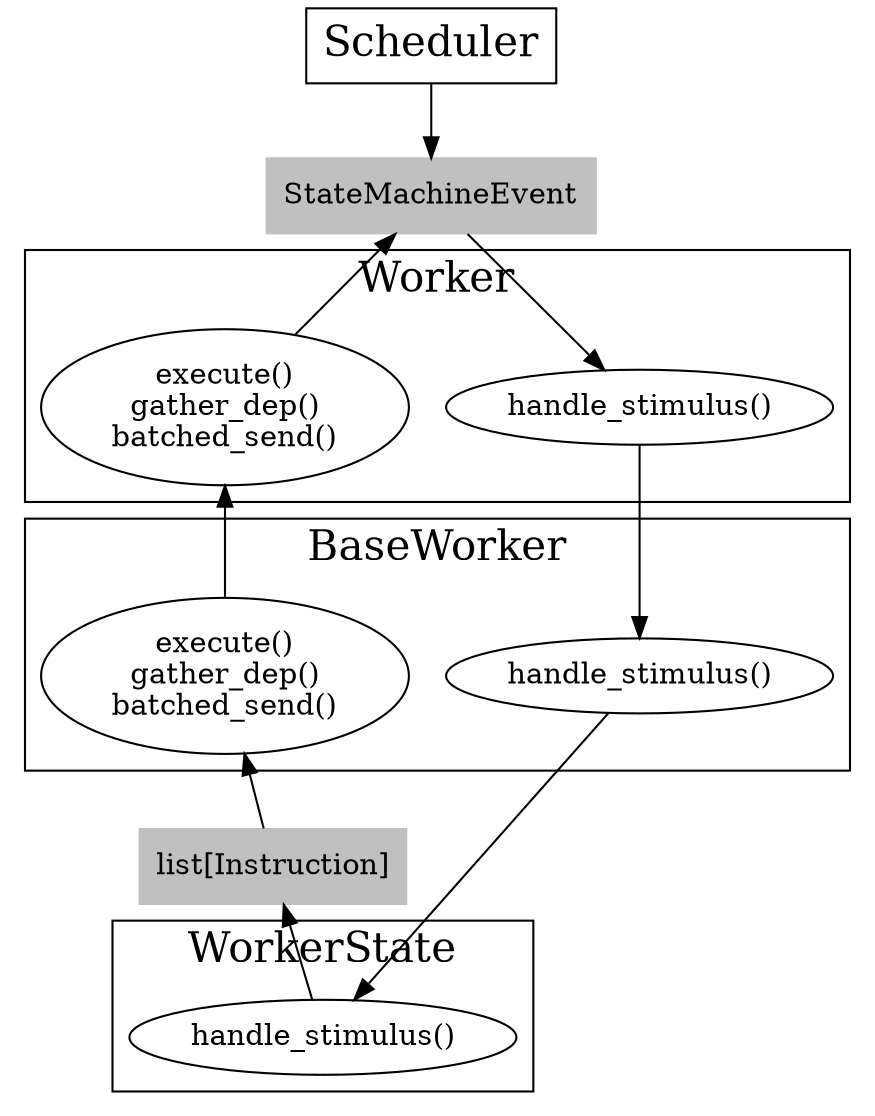 digraph {
  graph [
    bgcolor="#FFFFFFF00",
    rankdir=TB,
  ];

  Scheduler [
    shape=rect,
    fontsize = 20,
  ];

  stimuli [
    label="StateMachineEvent",
    shape=rect,
    style=filled,
    color=grey,
  ];

  instructions [
    label="list[Instruction]",
    shape=rect,
    style=filled,
    color=grey,
  ];

  subgraph cluster_0 {
    label = "Worker";
    fontsize = 20;

    Worker_handle_stimulus [label="handle_stimulus()"];
    Worker_execute [label="execute()\ngather_dep()\nbatched_send()"];
  }

  subgraph cluster_1 {
    label = "BaseWorker";
    fontsize = 20;

    BaseWorker_handle_stimulus [label="handle_stimulus()"];
    BaseWorker_execute [label="execute()\ngather_dep()\nbatched_send()"];
  }

  subgraph cluster_2 {
    label = "WorkerState";
    fontsize = 20;

    WorkerState_handle_stimulus [label="handle_stimulus()"];
  }

  Scheduler -> stimuli;
  stimuli -> Worker_handle_stimulus;
  Worker_handle_stimulus -> BaseWorker_handle_stimulus;
  BaseWorker_handle_stimulus -> WorkerState_handle_stimulus;
  # trick to have arrows going from the bottom to the top of the graph
  stimuli -> Worker_execute -> BaseWorker_execute -> instructions -> WorkerState_handle_stimulus [dir=back];
}
